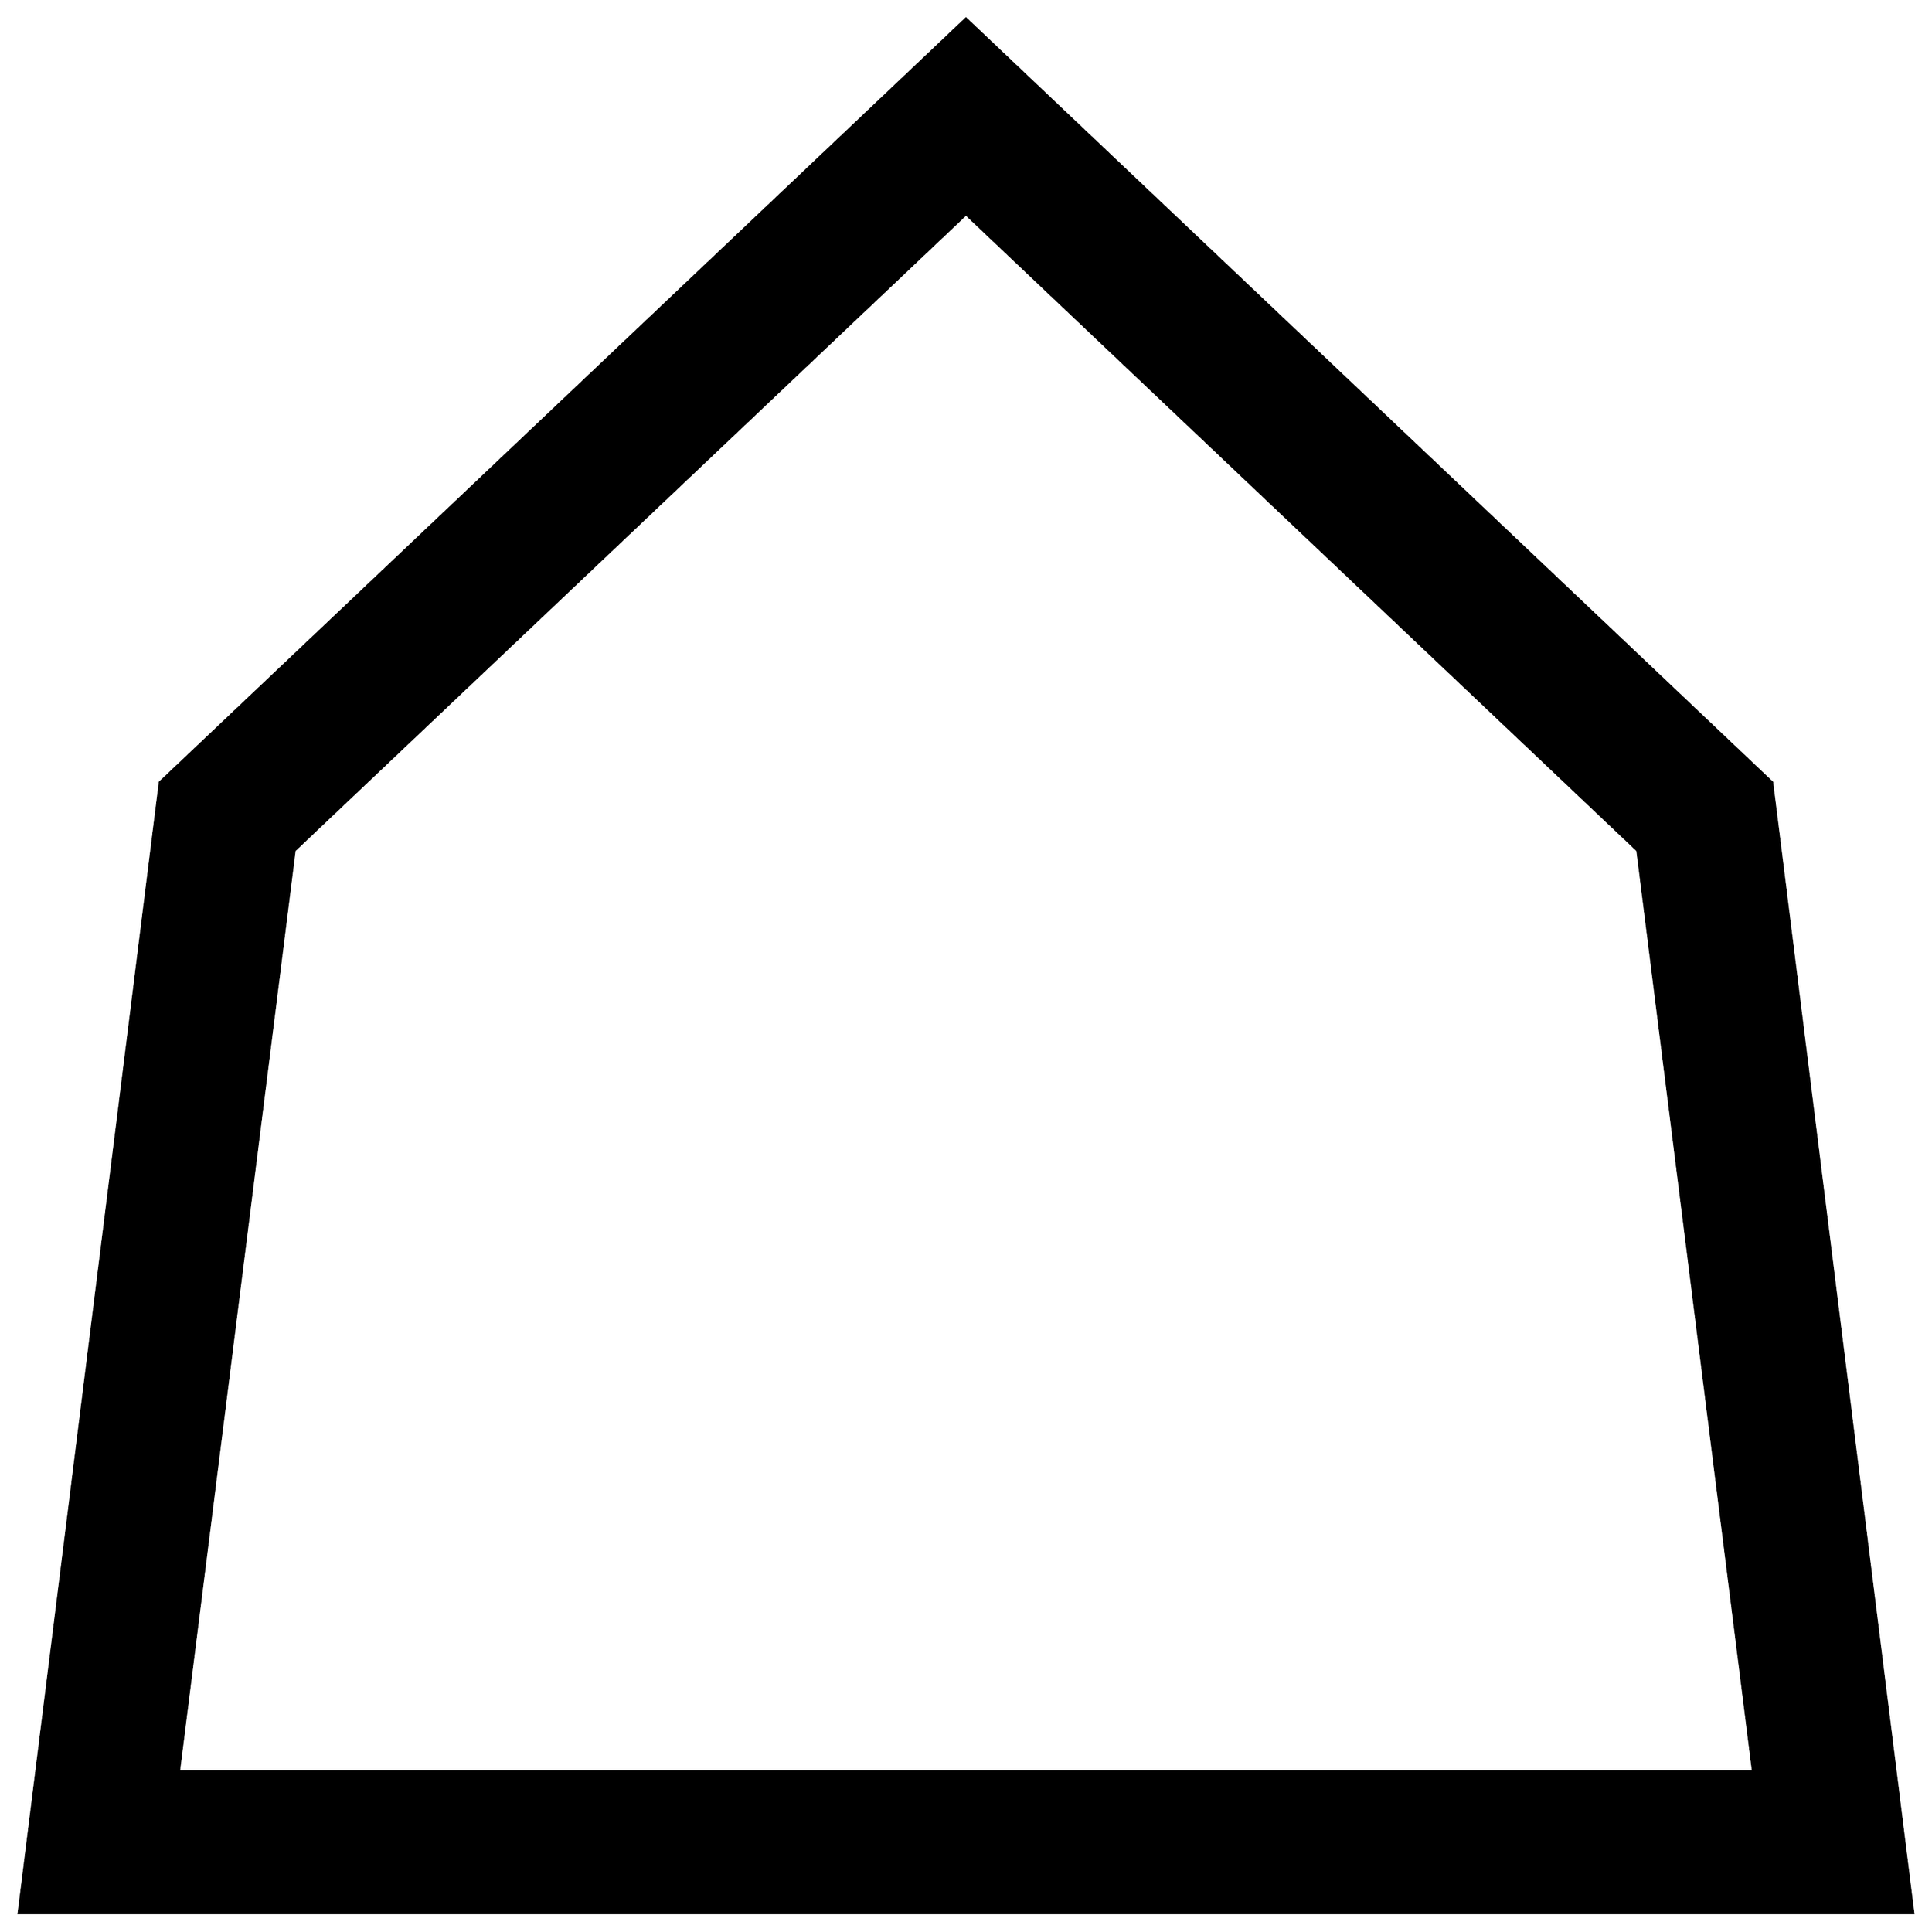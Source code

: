


\begin{tikzpicture}[y=0.80pt, x=0.80pt, yscale=-1.0, xscale=1.0, inner sep=0pt, outer sep=0pt]
\begin{scope}[shift={(100.0,1795.0)},nonzero rule]
  \path[draw=.,fill=.,line width=1.600pt] (1454.0,0.0) --
    (112.0,0.0) -- (212.0,-801.0) -- (783.0,-1342.0) --
    (1354.0,-801.0) -- (1454.0,0.0) -- cycle(1341.0,-100.0) --
    (1259.0,-753.0) -- (783.0,-1204.0) -- (307.0,-753.0) --
    (225.0,-100.0) -- (1341.0,-100.0) -- cycle;
\end{scope}

\end{tikzpicture}

